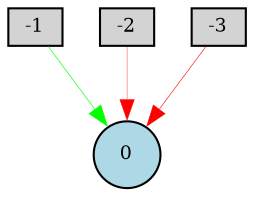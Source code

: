 digraph {
	node [fontsize=9 height=0.2 shape=circle width=0.2]
	-1 [fillcolor=lightgray shape=box style=filled]
	-2 [fillcolor=lightgray shape=box style=filled]
	-3 [fillcolor=lightgray shape=box style=filled]
	0 [fillcolor=lightblue style=filled]
	-1 -> 0 [color=green penwidth=0.3043431810828344 style=solid]
	-2 -> 0 [color=red penwidth=0.17968775217229266 style=solid]
	-3 -> 0 [color=red penwidth=0.28268610241875325 style=solid]
}
